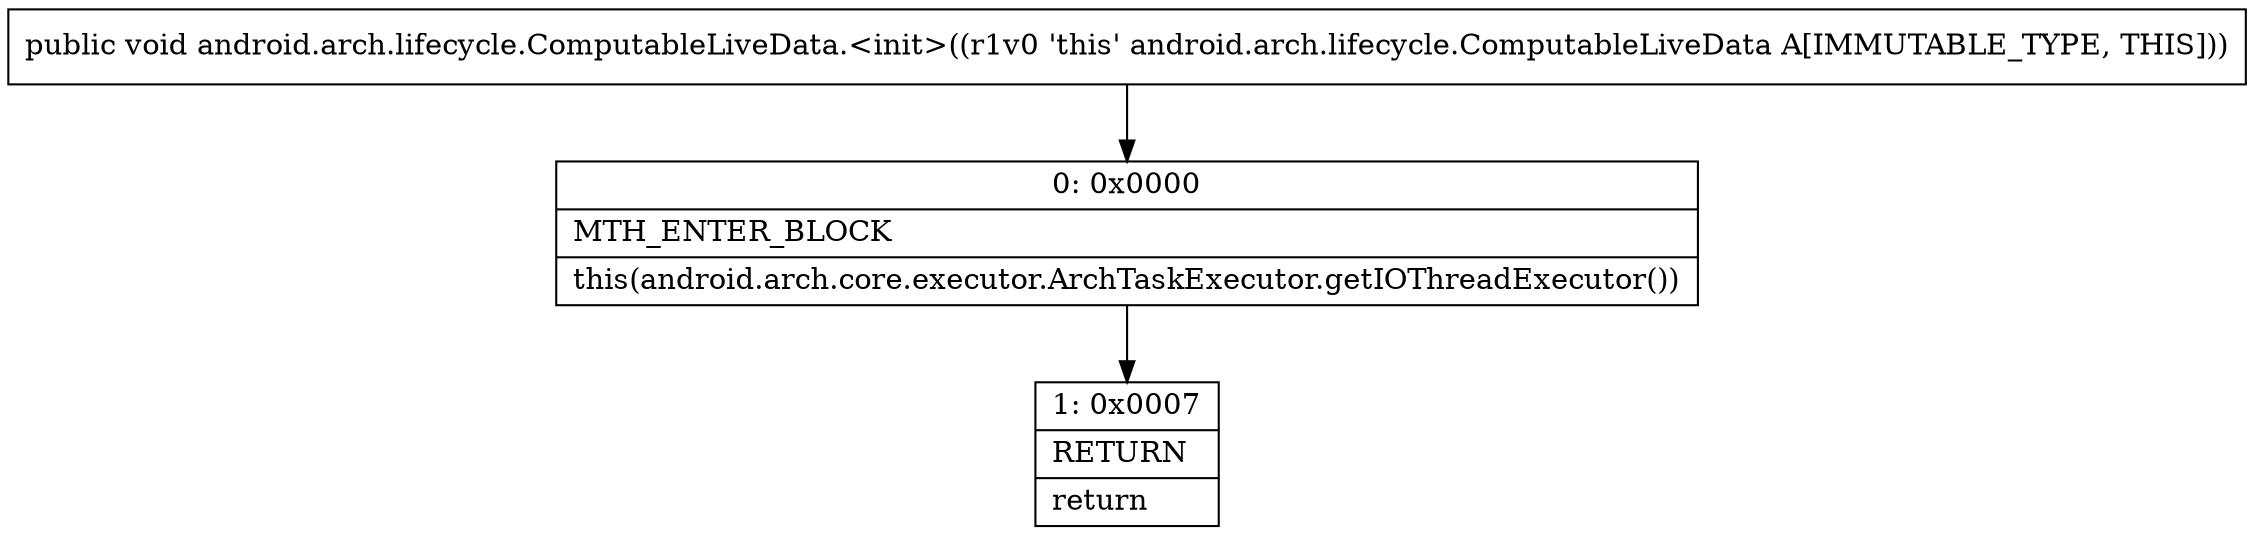 digraph "CFG forandroid.arch.lifecycle.ComputableLiveData.\<init\>()V" {
Node_0 [shape=record,label="{0\:\ 0x0000|MTH_ENTER_BLOCK\l|this(android.arch.core.executor.ArchTaskExecutor.getIOThreadExecutor())\l}"];
Node_1 [shape=record,label="{1\:\ 0x0007|RETURN\l|return\l}"];
MethodNode[shape=record,label="{public void android.arch.lifecycle.ComputableLiveData.\<init\>((r1v0 'this' android.arch.lifecycle.ComputableLiveData A[IMMUTABLE_TYPE, THIS])) }"];
MethodNode -> Node_0;
Node_0 -> Node_1;
}

